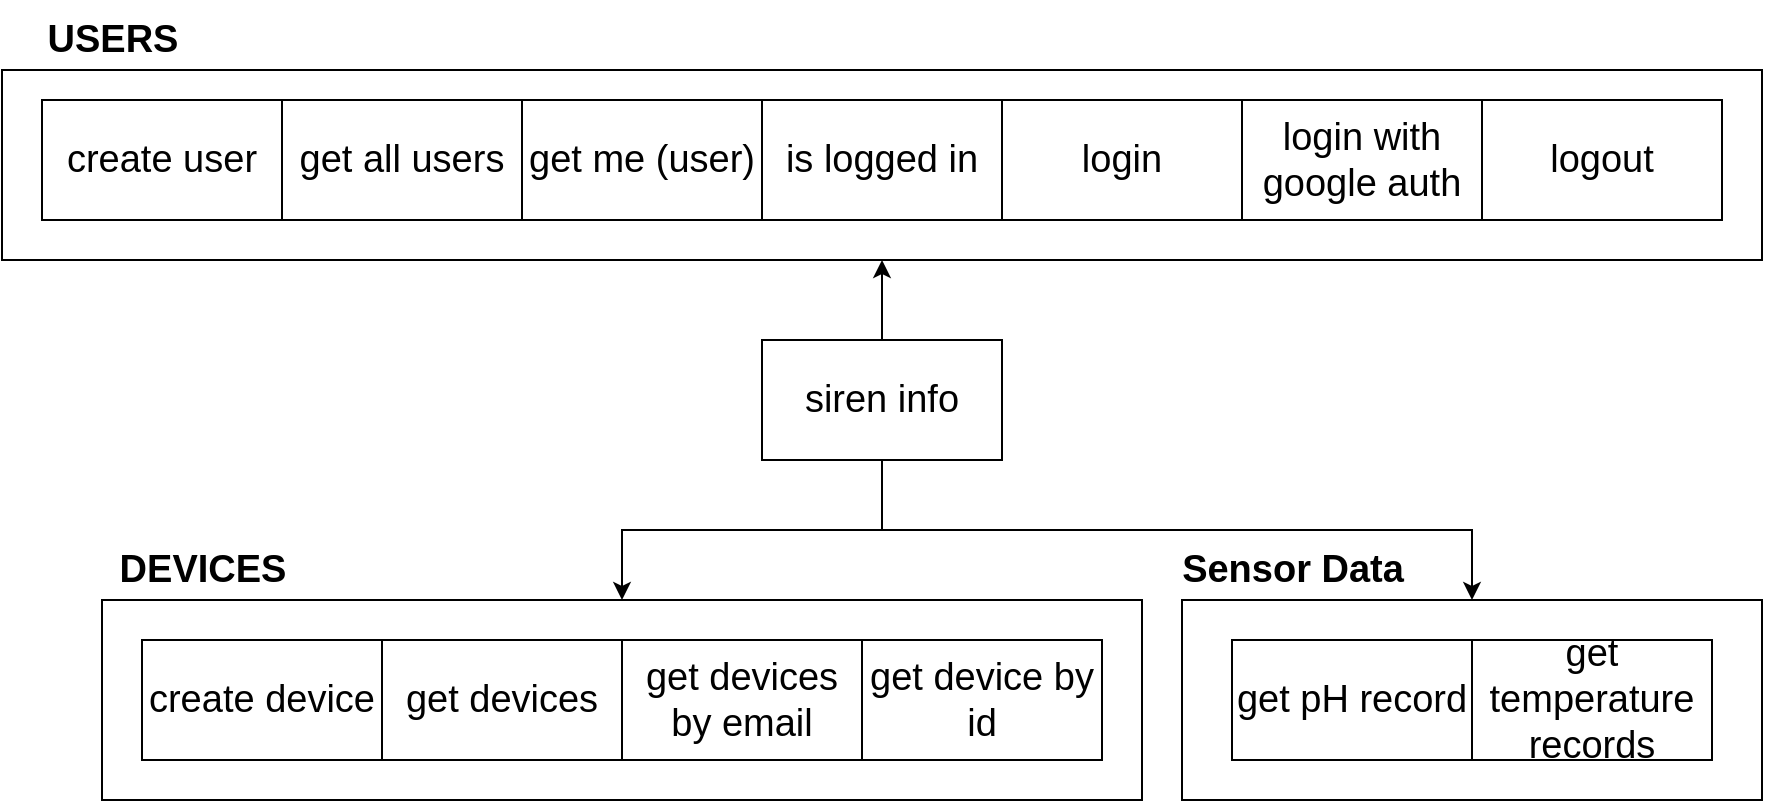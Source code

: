 <mxfile version="21.2.8" type="device">
  <diagram name="Página-1" id="ihRKPk6wsEc9u6PAwq4E">
    <mxGraphModel dx="1863" dy="606" grid="1" gridSize="10" guides="1" tooltips="1" connect="1" arrows="1" fold="1" page="1" pageScale="1" pageWidth="827" pageHeight="1169" math="0" shadow="0">
      <root>
        <mxCell id="0" />
        <mxCell id="1" parent="0" />
        <mxCell id="hfXmcmda21k2ZTeSY7wa-4" value="" style="rounded=0;whiteSpace=wrap;html=1;" parent="1" vertex="1">
          <mxGeometry x="-140" y="65" width="880" height="95" as="geometry" />
        </mxCell>
        <mxCell id="hfXmcmda21k2ZTeSY7wa-3" value="create user" style="rounded=0;whiteSpace=wrap;html=1;" parent="1" vertex="1">
          <mxGeometry x="-120" y="80" width="120" height="60" as="geometry" />
        </mxCell>
        <mxCell id="hfXmcmda21k2ZTeSY7wa-5" value="is logged in" style="rounded=0;whiteSpace=wrap;html=1;" parent="1" vertex="1">
          <mxGeometry x="240" y="80" width="120" height="60" as="geometry" />
        </mxCell>
        <mxCell id="hfXmcmda21k2ZTeSY7wa-6" value="login" style="rounded=0;whiteSpace=wrap;html=1;" parent="1" vertex="1">
          <mxGeometry x="360" y="80" width="120" height="60" as="geometry" />
        </mxCell>
        <mxCell id="hfXmcmda21k2ZTeSY7wa-7" value="logout" style="rounded=0;whiteSpace=wrap;html=1;" parent="1" vertex="1">
          <mxGeometry x="600" y="80" width="120" height="60" as="geometry" />
        </mxCell>
        <mxCell id="hfXmcmda21k2ZTeSY7wa-8" value="login with google auth" style="rounded=0;whiteSpace=wrap;html=1;" parent="1" vertex="1">
          <mxGeometry x="480" y="80" width="120" height="60" as="geometry" />
        </mxCell>
        <mxCell id="hfXmcmda21k2ZTeSY7wa-9" value="get all users" style="rounded=0;whiteSpace=wrap;html=1;" parent="1" vertex="1">
          <mxGeometry y="80" width="120" height="60" as="geometry" />
        </mxCell>
        <mxCell id="hfXmcmda21k2ZTeSY7wa-10" value="get me (user)" style="rounded=0;whiteSpace=wrap;html=1;" parent="1" vertex="1">
          <mxGeometry x="120" y="80" width="120" height="60" as="geometry" />
        </mxCell>
        <mxCell id="hfXmcmda21k2ZTeSY7wa-11" value="USERS" style="text;html=1;align=center;verticalAlign=middle;resizable=0;points=[];autosize=1;strokeColor=none;fillColor=none;fontStyle=1;fontSize=19;" parent="1" vertex="1">
          <mxGeometry x="-130" y="30" width="90" height="40" as="geometry" />
        </mxCell>
        <mxCell id="rDXWj_cJR0aAj1sVw6gb-2" style="edgeStyle=orthogonalEdgeStyle;rounded=0;orthogonalLoop=1;jettySize=auto;html=1;" parent="1" source="hfXmcmda21k2ZTeSY7wa-13" target="hfXmcmda21k2ZTeSY7wa-14" edge="1">
          <mxGeometry relative="1" as="geometry" />
        </mxCell>
        <mxCell id="rDXWj_cJR0aAj1sVw6gb-3" style="edgeStyle=orthogonalEdgeStyle;rounded=0;orthogonalLoop=1;jettySize=auto;html=1;exitX=0.5;exitY=1;exitDx=0;exitDy=0;" parent="1" source="hfXmcmda21k2ZTeSY7wa-13" target="hfXmcmda21k2ZTeSY7wa-22" edge="1">
          <mxGeometry relative="1" as="geometry" />
        </mxCell>
        <mxCell id="rDXWj_cJR0aAj1sVw6gb-4" style="edgeStyle=orthogonalEdgeStyle;rounded=0;orthogonalLoop=1;jettySize=auto;html=1;" parent="1" source="hfXmcmda21k2ZTeSY7wa-13" target="hfXmcmda21k2ZTeSY7wa-4" edge="1">
          <mxGeometry relative="1" as="geometry" />
        </mxCell>
        <mxCell id="hfXmcmda21k2ZTeSY7wa-13" value="siren info" style="rounded=0;whiteSpace=wrap;html=1;" parent="1" vertex="1">
          <mxGeometry x="240" y="200" width="120" height="60" as="geometry" />
        </mxCell>
        <mxCell id="hfXmcmda21k2ZTeSY7wa-14" value="" style="rounded=0;whiteSpace=wrap;html=1;" parent="1" vertex="1">
          <mxGeometry x="-90" y="330" width="520" height="100" as="geometry" />
        </mxCell>
        <mxCell id="hfXmcmda21k2ZTeSY7wa-15" value="DEVICES" style="text;html=1;align=center;verticalAlign=middle;resizable=0;points=[];autosize=1;strokeColor=none;fillColor=none;fontStyle=1;fontSize=19;" parent="1" vertex="1">
          <mxGeometry x="-95" y="295" width="110" height="40" as="geometry" />
        </mxCell>
        <mxCell id="hfXmcmda21k2ZTeSY7wa-18" value="create device" style="rounded=0;whiteSpace=wrap;html=1;" parent="1" vertex="1">
          <mxGeometry x="-70" y="350" width="120" height="60" as="geometry" />
        </mxCell>
        <mxCell id="hfXmcmda21k2ZTeSY7wa-19" value="get devices" style="rounded=0;whiteSpace=wrap;html=1;" parent="1" vertex="1">
          <mxGeometry x="50" y="350" width="120" height="60" as="geometry" />
        </mxCell>
        <mxCell id="hfXmcmda21k2ZTeSY7wa-20" value="get device by id" style="rounded=0;whiteSpace=wrap;html=1;" parent="1" vertex="1">
          <mxGeometry x="290" y="350" width="120" height="60" as="geometry" />
        </mxCell>
        <mxCell id="hfXmcmda21k2ZTeSY7wa-21" value="get devices by email" style="rounded=0;whiteSpace=wrap;html=1;" parent="1" vertex="1">
          <mxGeometry x="170" y="350" width="120" height="60" as="geometry" />
        </mxCell>
        <mxCell id="hfXmcmda21k2ZTeSY7wa-22" value="" style="rounded=0;whiteSpace=wrap;html=1;" parent="1" vertex="1">
          <mxGeometry x="450" y="330" width="290" height="100" as="geometry" />
        </mxCell>
        <mxCell id="hfXmcmda21k2ZTeSY7wa-23" value="get pH record" style="rounded=0;whiteSpace=wrap;html=1;fontSize=19;" parent="1" vertex="1">
          <mxGeometry x="475" y="350" width="120" height="60" as="geometry" />
        </mxCell>
        <mxCell id="hfXmcmda21k2ZTeSY7wa-24" value="get temperature records" style="rounded=0;whiteSpace=wrap;html=1;fontSize=19;" parent="1" vertex="1">
          <mxGeometry x="595" y="350" width="120" height="60" as="geometry" />
        </mxCell>
        <mxCell id="Vw1UqFm9cznKuxNaIl5U-1" value="Sensor Data" style="text;html=1;align=center;verticalAlign=middle;resizable=0;points=[];autosize=1;strokeColor=none;fillColor=none;fontStyle=1;fontSize=19;" parent="1" vertex="1">
          <mxGeometry x="440" y="295" width="130" height="40" as="geometry" />
        </mxCell>
        <mxCell id="rDXWj_cJR0aAj1sVw6gb-5" value="create user" style="rounded=0;whiteSpace=wrap;html=1;fontSize=19;" parent="1" vertex="1">
          <mxGeometry x="-120" y="80" width="120" height="60" as="geometry" />
        </mxCell>
        <mxCell id="rDXWj_cJR0aAj1sVw6gb-6" value="create device" style="rounded=0;whiteSpace=wrap;html=1;fontSize=19;" parent="1" vertex="1">
          <mxGeometry x="-70" y="350" width="120" height="60" as="geometry" />
        </mxCell>
        <mxCell id="rDXWj_cJR0aAj1sVw6gb-7" value="get devices" style="rounded=0;whiteSpace=wrap;html=1;fontSize=19;" parent="1" vertex="1">
          <mxGeometry x="50" y="350" width="120" height="60" as="geometry" />
        </mxCell>
        <mxCell id="rDXWj_cJR0aAj1sVw6gb-8" value="get devices by email" style="rounded=0;whiteSpace=wrap;html=1;fontSize=19;" parent="1" vertex="1">
          <mxGeometry x="170" y="350" width="120" height="60" as="geometry" />
        </mxCell>
        <mxCell id="rDXWj_cJR0aAj1sVw6gb-9" value="get device by id" style="rounded=0;whiteSpace=wrap;html=1;fontSize=19;" parent="1" vertex="1">
          <mxGeometry x="290" y="350" width="120" height="60" as="geometry" />
        </mxCell>
        <mxCell id="rDXWj_cJR0aAj1sVw6gb-10" value="get all users" style="rounded=0;whiteSpace=wrap;html=1;fontSize=19;" parent="1" vertex="1">
          <mxGeometry y="80" width="120" height="60" as="geometry" />
        </mxCell>
        <mxCell id="rDXWj_cJR0aAj1sVw6gb-11" value="get me (user)" style="rounded=0;whiteSpace=wrap;html=1;fontSize=19;" parent="1" vertex="1">
          <mxGeometry x="120" y="80" width="120" height="60" as="geometry" />
        </mxCell>
        <mxCell id="rDXWj_cJR0aAj1sVw6gb-12" value="siren info" style="rounded=0;whiteSpace=wrap;html=1;fontSize=19;" parent="1" vertex="1">
          <mxGeometry x="240" y="200" width="120" height="60" as="geometry" />
        </mxCell>
        <mxCell id="rDXWj_cJR0aAj1sVw6gb-13" value="is logged in" style="rounded=0;whiteSpace=wrap;html=1;fontSize=19;" parent="1" vertex="1">
          <mxGeometry x="240" y="80" width="120" height="60" as="geometry" />
        </mxCell>
        <mxCell id="rDXWj_cJR0aAj1sVw6gb-14" value="login" style="rounded=0;whiteSpace=wrap;html=1;fontSize=19;" parent="1" vertex="1">
          <mxGeometry x="360" y="80" width="120" height="60" as="geometry" />
        </mxCell>
        <mxCell id="rDXWj_cJR0aAj1sVw6gb-15" value="login with google auth" style="rounded=0;whiteSpace=wrap;html=1;fontSize=19;" parent="1" vertex="1">
          <mxGeometry x="480" y="80" width="120" height="60" as="geometry" />
        </mxCell>
        <mxCell id="rDXWj_cJR0aAj1sVw6gb-16" value="logout" style="rounded=0;whiteSpace=wrap;html=1;fontSize=19;" parent="1" vertex="1">
          <mxGeometry x="600" y="80" width="120" height="60" as="geometry" />
        </mxCell>
      </root>
    </mxGraphModel>
  </diagram>
</mxfile>
